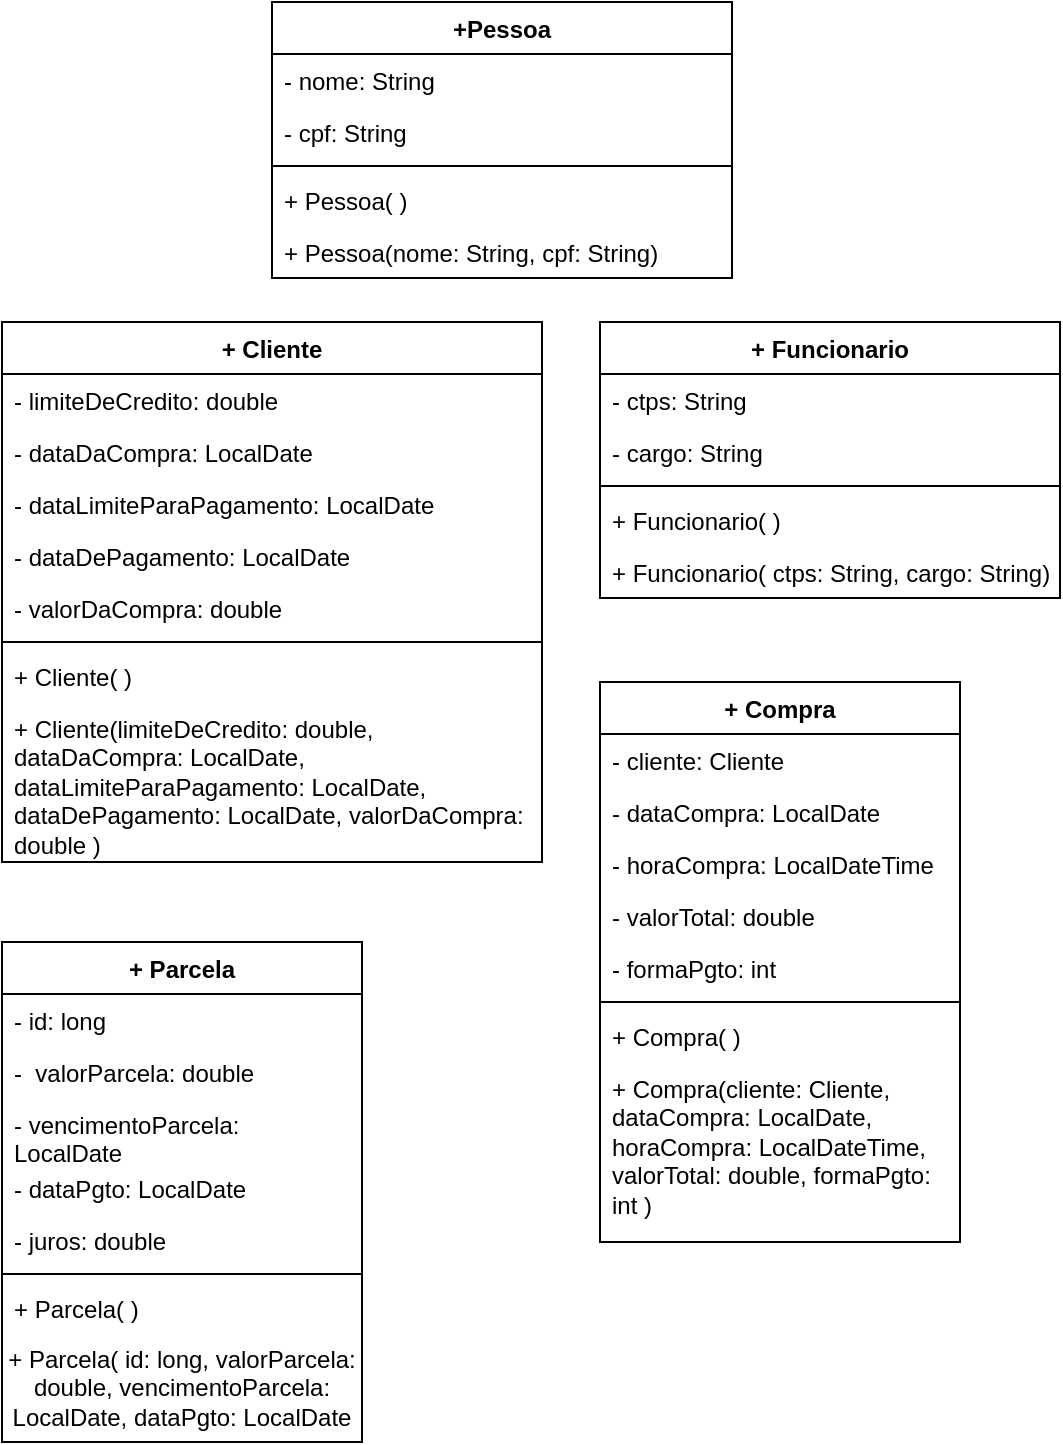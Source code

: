 <mxfile version="21.0.6" type="github">
  <diagram name="Página-1" id="w4dack0DZK9mibiYDhm6">
    <mxGraphModel dx="622" dy="611" grid="1" gridSize="10" guides="1" tooltips="1" connect="1" arrows="1" fold="1" page="1" pageScale="1" pageWidth="827" pageHeight="1169" math="0" shadow="0">
      <root>
        <mxCell id="0" />
        <mxCell id="1" parent="0" />
        <mxCell id="keoGJfwxfNlejUzIRjcz-1" value="+Pessoa" style="swimlane;fontStyle=1;align=center;verticalAlign=top;childLayout=stackLayout;horizontal=1;startSize=26;horizontalStack=0;resizeParent=1;resizeParentMax=0;resizeLast=0;collapsible=1;marginBottom=0;whiteSpace=wrap;html=1;" vertex="1" parent="1">
          <mxGeometry x="250" y="50" width="230" height="138" as="geometry" />
        </mxCell>
        <mxCell id="keoGJfwxfNlejUzIRjcz-2" value="- nome: String" style="text;strokeColor=none;fillColor=none;align=left;verticalAlign=top;spacingLeft=4;spacingRight=4;overflow=hidden;rotatable=0;points=[[0,0.5],[1,0.5]];portConstraint=eastwest;whiteSpace=wrap;html=1;" vertex="1" parent="keoGJfwxfNlejUzIRjcz-1">
          <mxGeometry y="26" width="230" height="26" as="geometry" />
        </mxCell>
        <mxCell id="keoGJfwxfNlejUzIRjcz-6" value="- cpf: String" style="text;strokeColor=none;fillColor=none;align=left;verticalAlign=top;spacingLeft=4;spacingRight=4;overflow=hidden;rotatable=0;points=[[0,0.5],[1,0.5]];portConstraint=eastwest;whiteSpace=wrap;html=1;" vertex="1" parent="keoGJfwxfNlejUzIRjcz-1">
          <mxGeometry y="52" width="230" height="26" as="geometry" />
        </mxCell>
        <mxCell id="keoGJfwxfNlejUzIRjcz-3" value="" style="line;strokeWidth=1;fillColor=none;align=left;verticalAlign=middle;spacingTop=-1;spacingLeft=3;spacingRight=3;rotatable=0;labelPosition=right;points=[];portConstraint=eastwest;strokeColor=inherit;" vertex="1" parent="keoGJfwxfNlejUzIRjcz-1">
          <mxGeometry y="78" width="230" height="8" as="geometry" />
        </mxCell>
        <mxCell id="keoGJfwxfNlejUzIRjcz-4" value="+ Pessoa( )&lt;br&gt;" style="text;strokeColor=none;fillColor=none;align=left;verticalAlign=top;spacingLeft=4;spacingRight=4;overflow=hidden;rotatable=0;points=[[0,0.5],[1,0.5]];portConstraint=eastwest;whiteSpace=wrap;html=1;" vertex="1" parent="keoGJfwxfNlejUzIRjcz-1">
          <mxGeometry y="86" width="230" height="26" as="geometry" />
        </mxCell>
        <mxCell id="keoGJfwxfNlejUzIRjcz-8" value="+ Pessoa(nome: String, cpf: String)" style="text;strokeColor=none;fillColor=none;align=left;verticalAlign=top;spacingLeft=4;spacingRight=4;overflow=hidden;rotatable=0;points=[[0,0.5],[1,0.5]];portConstraint=eastwest;whiteSpace=wrap;html=1;" vertex="1" parent="keoGJfwxfNlejUzIRjcz-1">
          <mxGeometry y="112" width="230" height="26" as="geometry" />
        </mxCell>
        <mxCell id="keoGJfwxfNlejUzIRjcz-9" value="+ Cliente" style="swimlane;fontStyle=1;align=center;verticalAlign=top;childLayout=stackLayout;horizontal=1;startSize=26;horizontalStack=0;resizeParent=1;resizeParentMax=0;resizeLast=0;collapsible=1;marginBottom=0;whiteSpace=wrap;html=1;" vertex="1" parent="1">
          <mxGeometry x="115" y="210" width="270" height="270" as="geometry" />
        </mxCell>
        <mxCell id="keoGJfwxfNlejUzIRjcz-10" value="- limiteDeCredito: double" style="text;strokeColor=none;fillColor=none;align=left;verticalAlign=top;spacingLeft=4;spacingRight=4;overflow=hidden;rotatable=0;points=[[0,0.5],[1,0.5]];portConstraint=eastwest;whiteSpace=wrap;html=1;" vertex="1" parent="keoGJfwxfNlejUzIRjcz-9">
          <mxGeometry y="26" width="270" height="26" as="geometry" />
        </mxCell>
        <mxCell id="keoGJfwxfNlejUzIRjcz-14" value="- dataDaCompra: LocalDate" style="text;strokeColor=none;fillColor=none;align=left;verticalAlign=top;spacingLeft=4;spacingRight=4;overflow=hidden;rotatable=0;points=[[0,0.5],[1,0.5]];portConstraint=eastwest;whiteSpace=wrap;html=1;" vertex="1" parent="keoGJfwxfNlejUzIRjcz-9">
          <mxGeometry y="52" width="270" height="26" as="geometry" />
        </mxCell>
        <mxCell id="keoGJfwxfNlejUzIRjcz-15" value="- dataLimiteParaPagamento: LocalDate" style="text;strokeColor=none;fillColor=none;align=left;verticalAlign=top;spacingLeft=4;spacingRight=4;overflow=hidden;rotatable=0;points=[[0,0.5],[1,0.5]];portConstraint=eastwest;whiteSpace=wrap;html=1;" vertex="1" parent="keoGJfwxfNlejUzIRjcz-9">
          <mxGeometry y="78" width="270" height="26" as="geometry" />
        </mxCell>
        <mxCell id="keoGJfwxfNlejUzIRjcz-16" value="- dataDePagamento: LocalDate" style="text;strokeColor=none;fillColor=none;align=left;verticalAlign=top;spacingLeft=4;spacingRight=4;overflow=hidden;rotatable=0;points=[[0,0.5],[1,0.5]];portConstraint=eastwest;whiteSpace=wrap;html=1;" vertex="1" parent="keoGJfwxfNlejUzIRjcz-9">
          <mxGeometry y="104" width="270" height="26" as="geometry" />
        </mxCell>
        <mxCell id="keoGJfwxfNlejUzIRjcz-13" value="- valorDaCompra: double" style="text;strokeColor=none;fillColor=none;align=left;verticalAlign=top;spacingLeft=4;spacingRight=4;overflow=hidden;rotatable=0;points=[[0,0.5],[1,0.5]];portConstraint=eastwest;whiteSpace=wrap;html=1;" vertex="1" parent="keoGJfwxfNlejUzIRjcz-9">
          <mxGeometry y="130" width="270" height="26" as="geometry" />
        </mxCell>
        <mxCell id="keoGJfwxfNlejUzIRjcz-11" value="" style="line;strokeWidth=1;fillColor=none;align=left;verticalAlign=middle;spacingTop=-1;spacingLeft=3;spacingRight=3;rotatable=0;labelPosition=right;points=[];portConstraint=eastwest;strokeColor=inherit;" vertex="1" parent="keoGJfwxfNlejUzIRjcz-9">
          <mxGeometry y="156" width="270" height="8" as="geometry" />
        </mxCell>
        <mxCell id="keoGJfwxfNlejUzIRjcz-12" value="+ Cliente( )" style="text;strokeColor=none;fillColor=none;align=left;verticalAlign=top;spacingLeft=4;spacingRight=4;overflow=hidden;rotatable=0;points=[[0,0.5],[1,0.5]];portConstraint=eastwest;whiteSpace=wrap;html=1;" vertex="1" parent="keoGJfwxfNlejUzIRjcz-9">
          <mxGeometry y="164" width="270" height="26" as="geometry" />
        </mxCell>
        <mxCell id="keoGJfwxfNlejUzIRjcz-17" value="+ Cliente(limiteDeCredito: double, dataDaCompra: LocalDate, dataLimiteParaPagamento: LocalDate, dataDePagamento: LocalDate, valorDaCompra: double )" style="text;strokeColor=none;fillColor=none;align=left;verticalAlign=top;spacingLeft=4;spacingRight=4;overflow=hidden;rotatable=0;points=[[0,0.5],[1,0.5]];portConstraint=eastwest;whiteSpace=wrap;html=1;" vertex="1" parent="keoGJfwxfNlejUzIRjcz-9">
          <mxGeometry y="190" width="270" height="80" as="geometry" />
        </mxCell>
        <mxCell id="keoGJfwxfNlejUzIRjcz-18" value="+ Funcionario" style="swimlane;fontStyle=1;align=center;verticalAlign=top;childLayout=stackLayout;horizontal=1;startSize=26;horizontalStack=0;resizeParent=1;resizeParentMax=0;resizeLast=0;collapsible=1;marginBottom=0;whiteSpace=wrap;html=1;" vertex="1" parent="1">
          <mxGeometry x="414" y="210" width="230" height="138" as="geometry" />
        </mxCell>
        <mxCell id="keoGJfwxfNlejUzIRjcz-19" value="- ctps: String" style="text;strokeColor=none;fillColor=none;align=left;verticalAlign=top;spacingLeft=4;spacingRight=4;overflow=hidden;rotatable=0;points=[[0,0.5],[1,0.5]];portConstraint=eastwest;whiteSpace=wrap;html=1;" vertex="1" parent="keoGJfwxfNlejUzIRjcz-18">
          <mxGeometry y="26" width="230" height="26" as="geometry" />
        </mxCell>
        <mxCell id="keoGJfwxfNlejUzIRjcz-20" value="- cargo: String" style="text;strokeColor=none;fillColor=none;align=left;verticalAlign=top;spacingLeft=4;spacingRight=4;overflow=hidden;rotatable=0;points=[[0,0.5],[1,0.5]];portConstraint=eastwest;whiteSpace=wrap;html=1;" vertex="1" parent="keoGJfwxfNlejUzIRjcz-18">
          <mxGeometry y="52" width="230" height="26" as="geometry" />
        </mxCell>
        <mxCell id="keoGJfwxfNlejUzIRjcz-21" value="" style="line;strokeWidth=1;fillColor=none;align=left;verticalAlign=middle;spacingTop=-1;spacingLeft=3;spacingRight=3;rotatable=0;labelPosition=right;points=[];portConstraint=eastwest;strokeColor=inherit;" vertex="1" parent="keoGJfwxfNlejUzIRjcz-18">
          <mxGeometry y="78" width="230" height="8" as="geometry" />
        </mxCell>
        <mxCell id="keoGJfwxfNlejUzIRjcz-22" value="+ Funcionario( )" style="text;strokeColor=none;fillColor=none;align=left;verticalAlign=top;spacingLeft=4;spacingRight=4;overflow=hidden;rotatable=0;points=[[0,0.5],[1,0.5]];portConstraint=eastwest;whiteSpace=wrap;html=1;" vertex="1" parent="keoGJfwxfNlejUzIRjcz-18">
          <mxGeometry y="86" width="230" height="26" as="geometry" />
        </mxCell>
        <mxCell id="keoGJfwxfNlejUzIRjcz-23" value="+ Funcionario( ctps: String, cargo: String)" style="text;strokeColor=none;fillColor=none;align=left;verticalAlign=top;spacingLeft=4;spacingRight=4;overflow=hidden;rotatable=0;points=[[0,0.5],[1,0.5]];portConstraint=eastwest;whiteSpace=wrap;html=1;" vertex="1" parent="keoGJfwxfNlejUzIRjcz-18">
          <mxGeometry y="112" width="230" height="26" as="geometry" />
        </mxCell>
        <mxCell id="keoGJfwxfNlejUzIRjcz-24" value="+ Compra" style="swimlane;fontStyle=1;align=center;verticalAlign=top;childLayout=stackLayout;horizontal=1;startSize=26;horizontalStack=0;resizeParent=1;resizeParentMax=0;resizeLast=0;collapsible=1;marginBottom=0;whiteSpace=wrap;html=1;" vertex="1" parent="1">
          <mxGeometry x="414" y="390" width="180" height="280" as="geometry" />
        </mxCell>
        <mxCell id="keoGJfwxfNlejUzIRjcz-25" value="- cliente: Cliente" style="text;strokeColor=none;fillColor=none;align=left;verticalAlign=top;spacingLeft=4;spacingRight=4;overflow=hidden;rotatable=0;points=[[0,0.5],[1,0.5]];portConstraint=eastwest;whiteSpace=wrap;html=1;" vertex="1" parent="keoGJfwxfNlejUzIRjcz-24">
          <mxGeometry y="26" width="180" height="26" as="geometry" />
        </mxCell>
        <mxCell id="keoGJfwxfNlejUzIRjcz-28" value="- dataCompra: LocalDate" style="text;strokeColor=none;fillColor=none;align=left;verticalAlign=top;spacingLeft=4;spacingRight=4;overflow=hidden;rotatable=0;points=[[0,0.5],[1,0.5]];portConstraint=eastwest;whiteSpace=wrap;html=1;" vertex="1" parent="keoGJfwxfNlejUzIRjcz-24">
          <mxGeometry y="52" width="180" height="26" as="geometry" />
        </mxCell>
        <mxCell id="keoGJfwxfNlejUzIRjcz-29" value="- horaCompra: LocalDateTime" style="text;strokeColor=none;fillColor=none;align=left;verticalAlign=top;spacingLeft=4;spacingRight=4;overflow=hidden;rotatable=0;points=[[0,0.5],[1,0.5]];portConstraint=eastwest;whiteSpace=wrap;html=1;" vertex="1" parent="keoGJfwxfNlejUzIRjcz-24">
          <mxGeometry y="78" width="180" height="26" as="geometry" />
        </mxCell>
        <mxCell id="keoGJfwxfNlejUzIRjcz-30" value="- valorTotal: double" style="text;strokeColor=none;fillColor=none;align=left;verticalAlign=top;spacingLeft=4;spacingRight=4;overflow=hidden;rotatable=0;points=[[0,0.5],[1,0.5]];portConstraint=eastwest;whiteSpace=wrap;html=1;" vertex="1" parent="keoGJfwxfNlejUzIRjcz-24">
          <mxGeometry y="104" width="180" height="26" as="geometry" />
        </mxCell>
        <mxCell id="keoGJfwxfNlejUzIRjcz-31" value="- formaPgto: int" style="text;strokeColor=none;fillColor=none;align=left;verticalAlign=top;spacingLeft=4;spacingRight=4;overflow=hidden;rotatable=0;points=[[0,0.5],[1,0.5]];portConstraint=eastwest;whiteSpace=wrap;html=1;" vertex="1" parent="keoGJfwxfNlejUzIRjcz-24">
          <mxGeometry y="130" width="180" height="26" as="geometry" />
        </mxCell>
        <mxCell id="keoGJfwxfNlejUzIRjcz-26" value="" style="line;strokeWidth=1;fillColor=none;align=left;verticalAlign=middle;spacingTop=-1;spacingLeft=3;spacingRight=3;rotatable=0;labelPosition=right;points=[];portConstraint=eastwest;strokeColor=inherit;" vertex="1" parent="keoGJfwxfNlejUzIRjcz-24">
          <mxGeometry y="156" width="180" height="8" as="geometry" />
        </mxCell>
        <mxCell id="keoGJfwxfNlejUzIRjcz-27" value="+ Compra( )" style="text;strokeColor=none;fillColor=none;align=left;verticalAlign=top;spacingLeft=4;spacingRight=4;overflow=hidden;rotatable=0;points=[[0,0.5],[1,0.5]];portConstraint=eastwest;whiteSpace=wrap;html=1;" vertex="1" parent="keoGJfwxfNlejUzIRjcz-24">
          <mxGeometry y="164" width="180" height="26" as="geometry" />
        </mxCell>
        <mxCell id="keoGJfwxfNlejUzIRjcz-32" value="+ Compra(cliente: Cliente, dataCompra: LocalDate, horaCompra: LocalDateTime, valorTotal: double, formaPgto: int )" style="text;strokeColor=none;fillColor=none;align=left;verticalAlign=top;spacingLeft=4;spacingRight=4;overflow=hidden;rotatable=0;points=[[0,0.5],[1,0.5]];portConstraint=eastwest;whiteSpace=wrap;html=1;" vertex="1" parent="keoGJfwxfNlejUzIRjcz-24">
          <mxGeometry y="190" width="180" height="90" as="geometry" />
        </mxCell>
        <mxCell id="keoGJfwxfNlejUzIRjcz-33" value="+ Parcela" style="swimlane;fontStyle=1;align=center;verticalAlign=top;childLayout=stackLayout;horizontal=1;startSize=26;horizontalStack=0;resizeParent=1;resizeParentMax=0;resizeLast=0;collapsible=1;marginBottom=0;whiteSpace=wrap;html=1;" vertex="1" parent="1">
          <mxGeometry x="115" y="520" width="180" height="250" as="geometry" />
        </mxCell>
        <mxCell id="keoGJfwxfNlejUzIRjcz-34" value="- id: long" style="text;strokeColor=none;fillColor=none;align=left;verticalAlign=top;spacingLeft=4;spacingRight=4;overflow=hidden;rotatable=0;points=[[0,0.5],[1,0.5]];portConstraint=eastwest;whiteSpace=wrap;html=1;" vertex="1" parent="keoGJfwxfNlejUzIRjcz-33">
          <mxGeometry y="26" width="180" height="26" as="geometry" />
        </mxCell>
        <mxCell id="keoGJfwxfNlejUzIRjcz-35" value="-&amp;nbsp; valorParcela: double" style="text;strokeColor=none;fillColor=none;align=left;verticalAlign=top;spacingLeft=4;spacingRight=4;overflow=hidden;rotatable=0;points=[[0,0.5],[1,0.5]];portConstraint=eastwest;whiteSpace=wrap;html=1;" vertex="1" parent="keoGJfwxfNlejUzIRjcz-33">
          <mxGeometry y="52" width="180" height="26" as="geometry" />
        </mxCell>
        <mxCell id="keoGJfwxfNlejUzIRjcz-36" value="- vencimentoParcela: LocalDate" style="text;strokeColor=none;fillColor=none;align=left;verticalAlign=top;spacingLeft=4;spacingRight=4;overflow=hidden;rotatable=0;points=[[0,0.5],[1,0.5]];portConstraint=eastwest;whiteSpace=wrap;html=1;" vertex="1" parent="keoGJfwxfNlejUzIRjcz-33">
          <mxGeometry y="78" width="180" height="32" as="geometry" />
        </mxCell>
        <mxCell id="keoGJfwxfNlejUzIRjcz-37" value="- dataPgto: LocalDate" style="text;strokeColor=none;fillColor=none;align=left;verticalAlign=top;spacingLeft=4;spacingRight=4;overflow=hidden;rotatable=0;points=[[0,0.5],[1,0.5]];portConstraint=eastwest;whiteSpace=wrap;html=1;" vertex="1" parent="keoGJfwxfNlejUzIRjcz-33">
          <mxGeometry y="110" width="180" height="26" as="geometry" />
        </mxCell>
        <mxCell id="keoGJfwxfNlejUzIRjcz-38" value="- juros: double" style="text;strokeColor=none;fillColor=none;align=left;verticalAlign=top;spacingLeft=4;spacingRight=4;overflow=hidden;rotatable=0;points=[[0,0.5],[1,0.5]];portConstraint=eastwest;whiteSpace=wrap;html=1;" vertex="1" parent="keoGJfwxfNlejUzIRjcz-33">
          <mxGeometry y="136" width="180" height="26" as="geometry" />
        </mxCell>
        <mxCell id="keoGJfwxfNlejUzIRjcz-39" value="" style="line;strokeWidth=1;fillColor=none;align=left;verticalAlign=middle;spacingTop=-1;spacingLeft=3;spacingRight=3;rotatable=0;labelPosition=right;points=[];portConstraint=eastwest;strokeColor=inherit;" vertex="1" parent="keoGJfwxfNlejUzIRjcz-33">
          <mxGeometry y="162" width="180" height="8" as="geometry" />
        </mxCell>
        <mxCell id="keoGJfwxfNlejUzIRjcz-40" value="+ Parcela( )" style="text;strokeColor=none;fillColor=none;align=left;verticalAlign=top;spacingLeft=4;spacingRight=4;overflow=hidden;rotatable=0;points=[[0,0.5],[1,0.5]];portConstraint=eastwest;whiteSpace=wrap;html=1;" vertex="1" parent="keoGJfwxfNlejUzIRjcz-33">
          <mxGeometry y="170" width="180" height="26" as="geometry" />
        </mxCell>
        <mxCell id="keoGJfwxfNlejUzIRjcz-43" value="+ Parcela( id: long, valorParcela: double, vencimentoParcela: LocalDate, dataPgto: LocalDate" style="text;strokeColor=none;align=center;fillColor=none;html=1;verticalAlign=middle;whiteSpace=wrap;rounded=0;" vertex="1" parent="keoGJfwxfNlejUzIRjcz-33">
          <mxGeometry y="196" width="180" height="54" as="geometry" />
        </mxCell>
      </root>
    </mxGraphModel>
  </diagram>
</mxfile>
